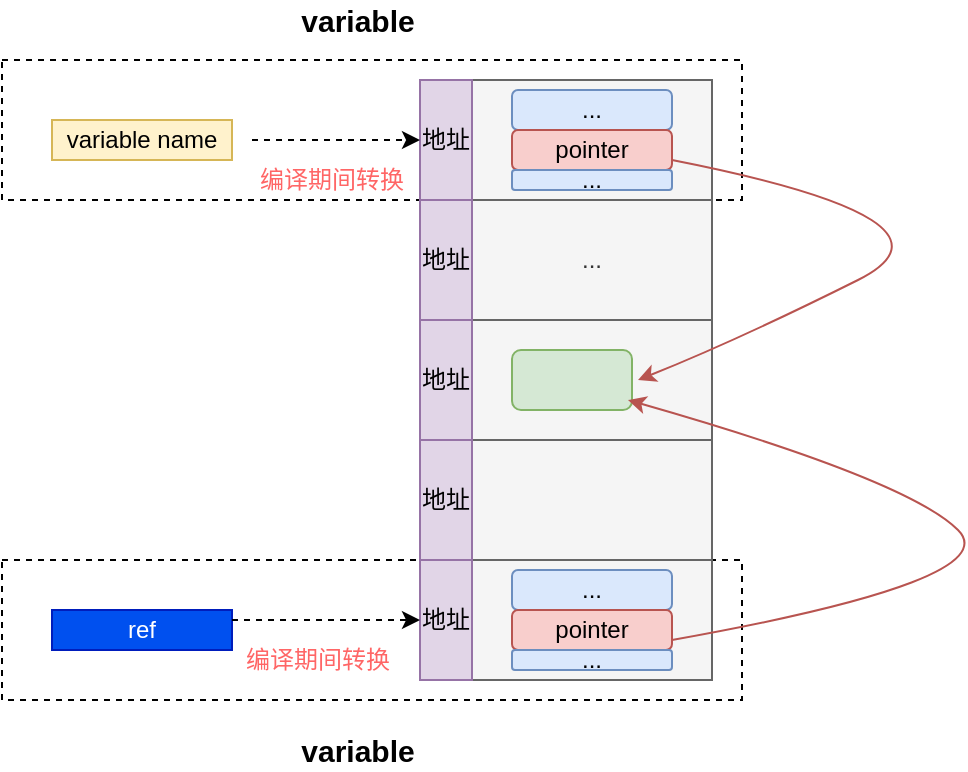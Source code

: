 <mxfile version="14.6.13" type="device"><diagram id="7LReCT7KiS63t4snVCmg" name="第 1 页"><mxGraphModel dx="946" dy="634" grid="1" gridSize="10" guides="1" tooltips="1" connect="1" arrows="1" fold="1" page="1" pageScale="1" pageWidth="827" pageHeight="1169" math="0" shadow="0"><root><mxCell id="0"/><mxCell id="1" parent="0"/><mxCell id="44E0g-IGESQEFfLKkaHU-20" value="&lt;font size=&quot;1&quot;&gt;&lt;b style=&quot;font-size: 15px&quot;&gt;variable&lt;/b&gt;&lt;/font&gt;" style="text;html=1;strokeColor=none;fillColor=none;align=center;verticalAlign=middle;whiteSpace=wrap;rounded=0;dashed=1;" vertex="1" parent="1"><mxGeometry x="215" y="585" width="40" height="20" as="geometry"/></mxCell><mxCell id="44E0g-IGESQEFfLKkaHU-24" value="" style="rounded=0;whiteSpace=wrap;html=1;dashed=1;" vertex="1" parent="1"><mxGeometry x="57" y="500" width="370" height="70" as="geometry"/></mxCell><mxCell id="44E0g-IGESQEFfLKkaHU-26" value="" style="rounded=0;whiteSpace=wrap;html=1;dashed=1;" vertex="1" parent="1"><mxGeometry x="57" y="250" width="370" height="70" as="geometry"/></mxCell><mxCell id="44E0g-IGESQEFfLKkaHU-27" value="" style="rounded=0;whiteSpace=wrap;html=1;fillColor=#f5f5f5;strokeColor=#666666;fontColor=#333333;" vertex="1" parent="1"><mxGeometry x="292" y="260" width="120" height="60" as="geometry"/></mxCell><mxCell id="44E0g-IGESQEFfLKkaHU-28" value="..." style="rounded=0;whiteSpace=wrap;html=1;fillColor=#f5f5f5;strokeColor=#666666;fontColor=#333333;" vertex="1" parent="1"><mxGeometry x="292" y="320" width="120" height="60" as="geometry"/></mxCell><mxCell id="44E0g-IGESQEFfLKkaHU-29" value="" style="rounded=0;whiteSpace=wrap;html=1;fillColor=#f5f5f5;strokeColor=#666666;fontColor=#333333;" vertex="1" parent="1"><mxGeometry x="292" y="380" width="120" height="60" as="geometry"/></mxCell><mxCell id="44E0g-IGESQEFfLKkaHU-30" value="variable name" style="text;html=1;strokeColor=#d6b656;fillColor=#fff2cc;align=center;verticalAlign=middle;whiteSpace=wrap;rounded=0;" vertex="1" parent="1"><mxGeometry x="82" y="280" width="90" height="20" as="geometry"/></mxCell><mxCell id="44E0g-IGESQEFfLKkaHU-31" value="地址" style="rounded=0;whiteSpace=wrap;html=1;fillColor=#e1d5e7;strokeColor=#9673a6;" vertex="1" parent="1"><mxGeometry x="266" y="260" width="26" height="60" as="geometry"/></mxCell><mxCell id="44E0g-IGESQEFfLKkaHU-32" value="&lt;span&gt;地址&lt;/span&gt;" style="rounded=0;whiteSpace=wrap;html=1;fillColor=#e1d5e7;strokeColor=#9673a6;" vertex="1" parent="1"><mxGeometry x="266" y="320" width="26" height="60" as="geometry"/></mxCell><mxCell id="44E0g-IGESQEFfLKkaHU-33" value="&lt;span&gt;地址&lt;/span&gt;" style="rounded=0;whiteSpace=wrap;html=1;fillColor=#e1d5e7;strokeColor=#9673a6;" vertex="1" parent="1"><mxGeometry x="266" y="380" width="26" height="60" as="geometry"/></mxCell><mxCell id="44E0g-IGESQEFfLKkaHU-34" value="&lt;font color=&quot;#ff6666&quot;&gt;编译期间转换&lt;/font&gt;" style="text;html=1;strokeColor=none;fillColor=none;align=center;verticalAlign=middle;whiteSpace=wrap;rounded=0;" vertex="1" parent="1"><mxGeometry x="182" y="300" width="80" height="20" as="geometry"/></mxCell><mxCell id="44E0g-IGESQEFfLKkaHU-35" value="" style="endArrow=classic;html=1;dashed=1;entryX=0;entryY=0.5;entryDx=0;entryDy=0;" edge="1" parent="1" target="44E0g-IGESQEFfLKkaHU-31"><mxGeometry width="50" height="50" relative="1" as="geometry"><mxPoint x="182" y="290" as="sourcePoint"/><mxPoint x="232" y="250" as="targetPoint"/></mxGeometry></mxCell><mxCell id="44E0g-IGESQEFfLKkaHU-36" value="&lt;font size=&quot;1&quot;&gt;&lt;b style=&quot;font-size: 15px&quot;&gt;variable&lt;/b&gt;&lt;/font&gt;" style="text;html=1;strokeColor=none;fillColor=none;align=center;verticalAlign=middle;whiteSpace=wrap;rounded=0;dashed=1;" vertex="1" parent="1"><mxGeometry x="215" y="220" width="40" height="20" as="geometry"/></mxCell><mxCell id="44E0g-IGESQEFfLKkaHU-37" value="..." style="rounded=1;whiteSpace=wrap;html=1;fillColor=#dae8fc;strokeColor=#6c8ebf;" vertex="1" parent="1"><mxGeometry x="312" y="265" width="80" height="20" as="geometry"/></mxCell><mxCell id="44E0g-IGESQEFfLKkaHU-38" value="pointer" style="rounded=1;whiteSpace=wrap;html=1;fillColor=#f8cecc;strokeColor=#b85450;" vertex="1" parent="1"><mxGeometry x="312" y="285" width="80" height="20" as="geometry"/></mxCell><mxCell id="44E0g-IGESQEFfLKkaHU-39" value="..." style="rounded=1;whiteSpace=wrap;html=1;fillColor=#dae8fc;strokeColor=#6c8ebf;" vertex="1" parent="1"><mxGeometry x="312" y="305" width="80" height="10" as="geometry"/></mxCell><mxCell id="44E0g-IGESQEFfLKkaHU-40" value="" style="rounded=0;whiteSpace=wrap;html=1;fillColor=#f5f5f5;strokeColor=#666666;fontColor=#333333;" vertex="1" parent="1"><mxGeometry x="292" y="440" width="120" height="60" as="geometry"/></mxCell><mxCell id="44E0g-IGESQEFfLKkaHU-41" value="&lt;span&gt;地址&lt;/span&gt;" style="rounded=0;whiteSpace=wrap;html=1;fillColor=#e1d5e7;strokeColor=#9673a6;" vertex="1" parent="1"><mxGeometry x="266" y="440" width="26" height="60" as="geometry"/></mxCell><mxCell id="44E0g-IGESQEFfLKkaHU-42" value="" style="curved=1;endArrow=classic;html=1;exitX=1;exitY=0.75;exitDx=0;exitDy=0;fillColor=#f8cecc;strokeColor=#b85450;" edge="1" parent="1" source="44E0g-IGESQEFfLKkaHU-38"><mxGeometry width="50" height="50" relative="1" as="geometry"><mxPoint x="495" y="330" as="sourcePoint"/><mxPoint x="375" y="410" as="targetPoint"/><Array as="points"><mxPoint x="545" y="330"/><mxPoint x="425" y="390"/></Array></mxGeometry></mxCell><mxCell id="44E0g-IGESQEFfLKkaHU-43" value="" style="rounded=1;whiteSpace=wrap;html=1;fillColor=#d5e8d4;strokeColor=#82b366;" vertex="1" parent="1"><mxGeometry x="312" y="395" width="60" height="30" as="geometry"/></mxCell><mxCell id="44E0g-IGESQEFfLKkaHU-44" value="" style="rounded=0;whiteSpace=wrap;html=1;fillColor=#f5f5f5;strokeColor=#666666;fontColor=#333333;" vertex="1" parent="1"><mxGeometry x="292" y="500" width="120" height="60" as="geometry"/></mxCell><mxCell id="44E0g-IGESQEFfLKkaHU-45" value="ref" style="text;html=1;strokeColor=#001DBC;fillColor=#0050ef;align=center;verticalAlign=middle;whiteSpace=wrap;rounded=0;fontColor=#ffffff;" vertex="1" parent="1"><mxGeometry x="82" y="525" width="90" height="20" as="geometry"/></mxCell><mxCell id="44E0g-IGESQEFfLKkaHU-46" value="地址" style="rounded=0;whiteSpace=wrap;html=1;fillColor=#e1d5e7;strokeColor=#9673a6;" vertex="1" parent="1"><mxGeometry x="266" y="500" width="26" height="60" as="geometry"/></mxCell><mxCell id="44E0g-IGESQEFfLKkaHU-47" value="&lt;font color=&quot;#ff6666&quot;&gt;编译期间转换&lt;/font&gt;" style="text;html=1;strokeColor=none;fillColor=none;align=center;verticalAlign=middle;whiteSpace=wrap;rounded=0;" vertex="1" parent="1"><mxGeometry x="175" y="540" width="80" height="20" as="geometry"/></mxCell><mxCell id="44E0g-IGESQEFfLKkaHU-48" value="" style="endArrow=classic;html=1;dashed=1;entryX=0;entryY=0.5;entryDx=0;entryDy=0;exitX=1;exitY=0.25;exitDx=0;exitDy=0;" edge="1" parent="1" target="44E0g-IGESQEFfLKkaHU-46" source="44E0g-IGESQEFfLKkaHU-45"><mxGeometry width="50" height="50" relative="1" as="geometry"><mxPoint x="182" y="530" as="sourcePoint"/><mxPoint x="232" y="500" as="targetPoint"/></mxGeometry></mxCell><mxCell id="44E0g-IGESQEFfLKkaHU-49" value="..." style="rounded=1;whiteSpace=wrap;html=1;fillColor=#dae8fc;strokeColor=#6c8ebf;" vertex="1" parent="1"><mxGeometry x="312" y="505" width="80" height="20" as="geometry"/></mxCell><mxCell id="44E0g-IGESQEFfLKkaHU-50" value="pointer" style="rounded=1;whiteSpace=wrap;html=1;fillColor=#f8cecc;strokeColor=#b85450;" vertex="1" parent="1"><mxGeometry x="312" y="525" width="80" height="20" as="geometry"/></mxCell><mxCell id="44E0g-IGESQEFfLKkaHU-51" value="..." style="rounded=1;whiteSpace=wrap;html=1;fillColor=#dae8fc;strokeColor=#6c8ebf;" vertex="1" parent="1"><mxGeometry x="312" y="545" width="80" height="10" as="geometry"/></mxCell><mxCell id="44E0g-IGESQEFfLKkaHU-52" value="" style="curved=1;endArrow=classic;html=1;exitX=1;exitY=0.75;exitDx=0;exitDy=0;fillColor=#f8cecc;strokeColor=#b85450;" edge="1" parent="1" source="44E0g-IGESQEFfLKkaHU-50"><mxGeometry width="50" height="50" relative="1" as="geometry"><mxPoint x="510" y="510" as="sourcePoint"/><mxPoint x="370" y="420" as="targetPoint"/><Array as="points"><mxPoint x="560" y="510"/><mxPoint x="510" y="460"/></Array></mxGeometry></mxCell></root></mxGraphModel></diagram></mxfile>